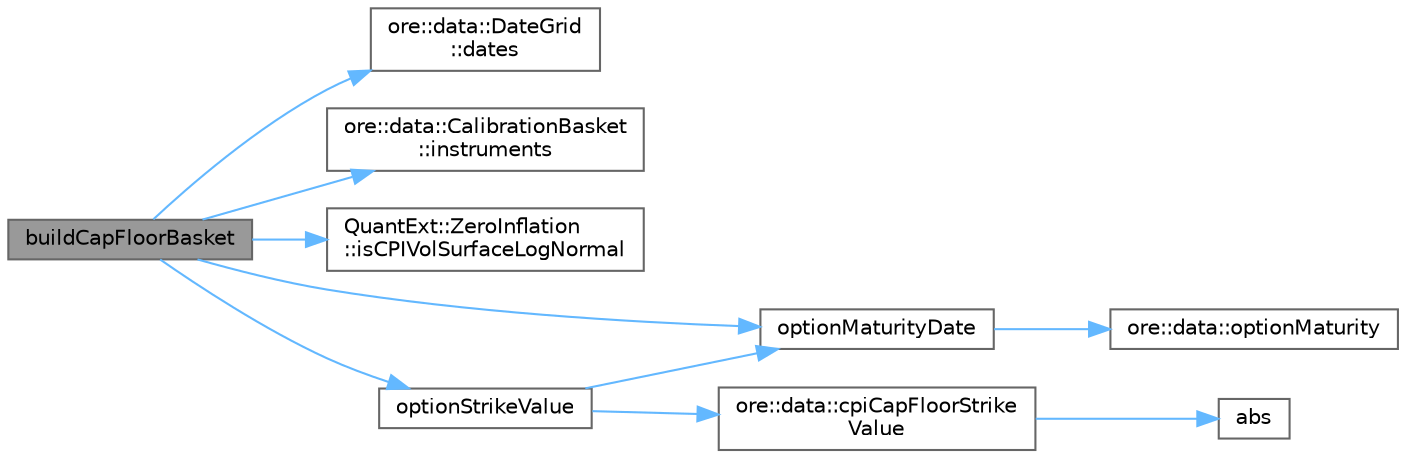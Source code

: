 digraph "buildCapFloorBasket"
{
 // INTERACTIVE_SVG=YES
 // LATEX_PDF_SIZE
  bgcolor="transparent";
  edge [fontname=Helvetica,fontsize=10,labelfontname=Helvetica,labelfontsize=10];
  node [fontname=Helvetica,fontsize=10,shape=box,height=0.2,width=0.4];
  rankdir="LR";
  Node1 [label="buildCapFloorBasket",height=0.2,width=0.4,color="gray40", fillcolor="grey60", style="filled", fontcolor="black",tooltip=" "];
  Node1 -> Node2 [color="steelblue1",style="solid"];
  Node2 [label="ore::data::DateGrid\l::dates",height=0.2,width=0.4,color="grey40", fillcolor="white", style="filled",URL="$classore_1_1data_1_1_date_grid.html#aca8cf8d394b2ce6e3662fe8a9db4a466",tooltip=" "];
  Node1 -> Node3 [color="steelblue1",style="solid"];
  Node3 [label="ore::data::CalibrationBasket\l::instruments",height=0.2,width=0.4,color="grey40", fillcolor="white", style="filled",URL="$classore_1_1data_1_1_calibration_basket.html#aadb5e6dbce35a5826e9760541a5447f8",tooltip=" "];
  Node1 -> Node4 [color="steelblue1",style="solid"];
  Node4 [label="QuantExt::ZeroInflation\l::isCPIVolSurfaceLogNormal",height=0.2,width=0.4,color="grey40", fillcolor="white", style="filled",URL="C:/dev/ORE/documentation/QuantExt/doc/quantext.tag$namespace_quant_ext_1_1_zero_inflation.html#ad1e7470dcdc1728ec6bca3266b35c85a",tooltip=" "];
  Node1 -> Node5 [color="steelblue1",style="solid"];
  Node5 [label="optionMaturityDate",height=0.2,width=0.4,color="grey40", fillcolor="white", style="filled",URL="$classore_1_1data_1_1_inf_dk_builder.html#aeedff9fd76d64dab5b5f6576fcc8af3c",tooltip=" "];
  Node5 -> Node6 [color="steelblue1",style="solid"];
  Node6 [label="ore::data::optionMaturity",height=0.2,width=0.4,color="grey40", fillcolor="white", style="filled",URL="$namespaceore_1_1data.html#aa9698dcef891a7e39357dba10d3b1276",tooltip=" "];
  Node1 -> Node7 [color="steelblue1",style="solid"];
  Node7 [label="optionStrikeValue",height=0.2,width=0.4,color="grey40", fillcolor="white", style="filled",URL="$classore_1_1data_1_1_inf_dk_builder.html#add6d324ecc273d8544bef59480ed4216",tooltip=" "];
  Node7 -> Node8 [color="steelblue1",style="solid"];
  Node8 [label="ore::data::cpiCapFloorStrike\lValue",height=0.2,width=0.4,color="grey40", fillcolor="white", style="filled",URL="$namespaceore_1_1data.html#af404ba79b74e89755049cec81e49dd61",tooltip="Return a cpi cap/floor strike value, the input strike can be of type absolute or atm forward."];
  Node8 -> Node9 [color="steelblue1",style="solid"];
  Node9 [label="abs",height=0.2,width=0.4,color="grey40", fillcolor="white", style="filled",URL="C:/dev/ORE/documentation/QuantExt/doc/quantext.tag$namespace_quant_ext.html#a9af2048ec25ea1962eda9a08b70acbc3",tooltip=" "];
  Node7 -> Node5 [color="steelblue1",style="solid"];
}
